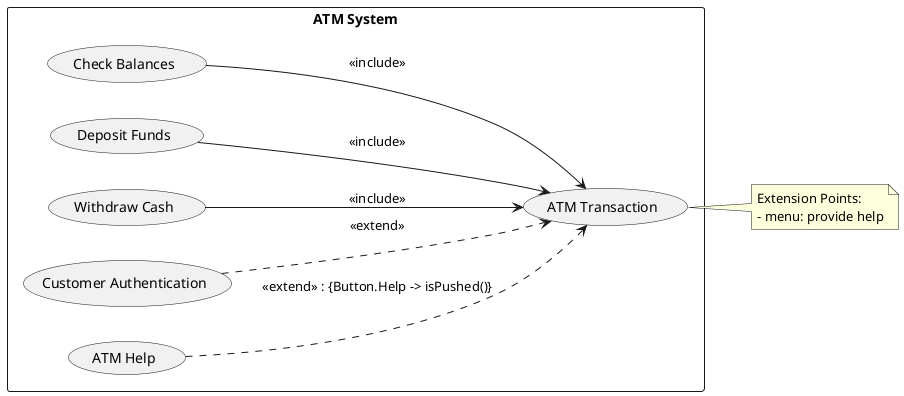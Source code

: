 @startuml
left to right direction

rectangle "ATM System" {
    usecase "Check Balances" as UC1
    usecase "Deposit Funds" as UC2
    usecase "Withdraw Cash" as UC3
    usecase "ATM Transaction" as UC4
    usecase "Customer Authentication" as UC5
    usecase "ATM Help" as UC6
}

UC1 --> UC4 : <<include>>
UC2 --> UC4 : <<include>>
UC3 --> UC4 : <<include>>
UC5 ..> UC4 : <<extend>>
UC6 ..> UC4 : <<extend>> : {Button.Help -> isPushed()}

note right of UC4
    Extension Points:
    - menu: provide help
end note
@enduml
